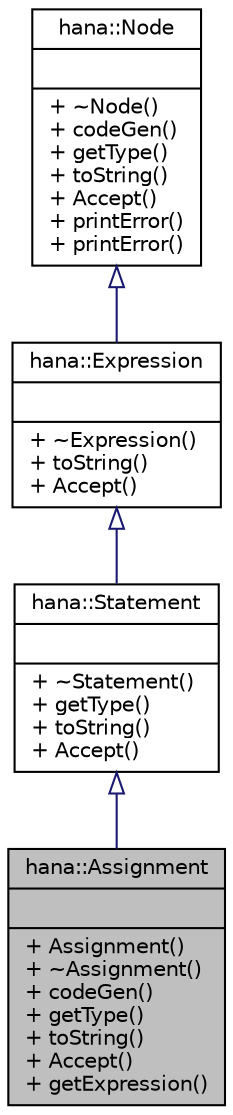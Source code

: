digraph "hana::Assignment"
{
 // LATEX_PDF_SIZE
  edge [fontname="Helvetica",fontsize="10",labelfontname="Helvetica",labelfontsize="10"];
  node [fontname="Helvetica",fontsize="10",shape=record];
  Node1 [label="{hana::Assignment\n||+ Assignment()\l+ ~Assignment()\l+ codeGen()\l+ getType()\l+ toString()\l+ Accept()\l+ getExpression()\l}",height=0.2,width=0.4,color="black", fillcolor="grey75", style="filled", fontcolor="black",tooltip=" "];
  Node2 -> Node1 [dir="back",color="midnightblue",fontsize="10",style="solid",arrowtail="onormal",fontname="Helvetica"];
  Node2 [label="{hana::Statement\n||+ ~Statement()\l+ getType()\l+ toString()\l+ Accept()\l}",height=0.2,width=0.4,color="black", fillcolor="white", style="filled",URL="$classhana_1_1_statement.html",tooltip=" "];
  Node3 -> Node2 [dir="back",color="midnightblue",fontsize="10",style="solid",arrowtail="onormal",fontname="Helvetica"];
  Node3 [label="{hana::Expression\n||+ ~Expression()\l+ toString()\l+ Accept()\l}",height=0.2,width=0.4,color="black", fillcolor="white", style="filled",URL="$classhana_1_1_expression.html",tooltip=" "];
  Node4 -> Node3 [dir="back",color="midnightblue",fontsize="10",style="solid",arrowtail="onormal",fontname="Helvetica"];
  Node4 [label="{hana::Node\n||+ ~Node()\l+ codeGen()\l+ getType()\l+ toString()\l+ Accept()\l+ printError()\l+ printError()\l}",height=0.2,width=0.4,color="black", fillcolor="white", style="filled",URL="$classhana_1_1_node.html",tooltip=" "];
}
